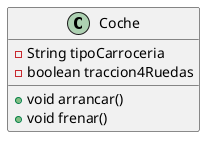 @startuml
class Coche {
  - String tipoCarroceria
  - boolean traccion4Ruedas

  + void arrancar()
  + void frenar()
}
@enduml
